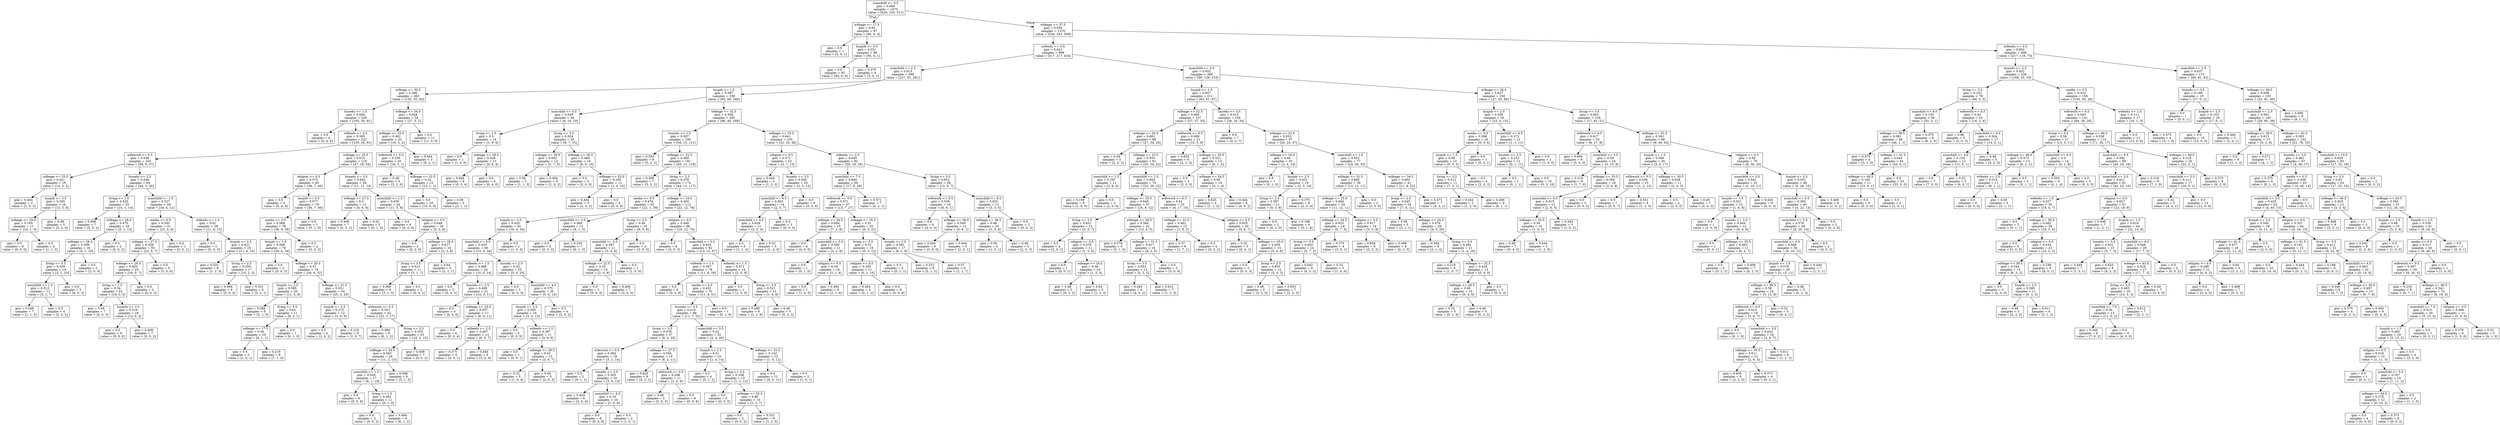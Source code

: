 digraph Tree {
node [shape=box] ;
0 [label="numchild <= 0.5\ngini = 0.646\nsamples = 1473\nvalue = [629, 333, 511]"] ;
1 [label="wifeage <= 17.5\ngini = 0.04\nsamples = 97\nvalue = [95, 0, 2]"] ;
0 -> 1 [labeldistance=2.5, labelangle=45, headlabel="True"] ;
2 [label="gini = 0.0\nsamples = 1\nvalue = [0, 0, 1]"] ;
1 -> 2 ;
3 [label="husjob <= 3.5\ngini = 0.021\nsamples = 96\nvalue = [95, 0, 1]"] ;
1 -> 3 ;
4 [label="gini = 0.0\nsamples = 92\nvalue = [92, 0, 0]"] ;
3 -> 4 ;
5 [label="gini = 0.375\nsamples = 4\nvalue = [3, 0, 1]"] ;
3 -> 5 ;
6 [label="wifeage <= 37.5\ngini = 0.654\nsamples = 1376\nvalue = [534, 333, 509]"] ;
0 -> 6 [labeldistance=2.5, labelangle=-45, headlabel="False"] ;
7 [label="wifeedu <= 3.5\ngini = 0.641\nsamples = 968\nvalue = [317, 217, 434]"] ;
6 -> 7 ;
8 [label="numchild <= 2.5\ngini = 0.613\nsamples = 599\nvalue = [227, 91, 281]"] ;
7 -> 8 ;
9 [label="wifeage <= 30.5\ngini = 0.596\nsamples = 260\nvalue = [132, 35, 93]"] ;
8 -> 9 ;
10 [label="husedu <= 1.5\ngini = 0.604\nsamples = 226\nvalue = [105, 30, 91]"] ;
9 -> 10 ;
11 [label="gini = 0.0\nsamples = 4\nvalue = [0, 4, 0]"] ;
10 -> 11 ;
12 [label="wifeedu <= 2.5\ngini = 0.595\nsamples = 222\nvalue = [105, 26, 91]"] ;
10 -> 12 ;
13 [label="wifework <= 0.5\ngini = 0.548\nsamples = 103\nvalue = [58, 8, 37]"] ;
12 -> 13 ;
14 [label="wifeage <= 23.5\ngini = 0.421\nsamples = 19\nvalue = [14, 3, 2]"] ;
13 -> 14 ;
15 [label="gini = 0.444\nsamples = 3\nvalue = [1, 0, 2]"] ;
14 -> 15 ;
16 [label="husjob <= 3.5\ngini = 0.305\nsamples = 16\nvalue = [13, 3, 0]"] ;
14 -> 16 ;
17 [label="wifeage <= 29.0\ngini = 0.165\nsamples = 11\nvalue = [10, 1, 0]"] ;
16 -> 17 ;
18 [label="gini = 0.0\nsamples = 9\nvalue = [9, 0, 0]"] ;
17 -> 18 ;
19 [label="gini = 0.5\nsamples = 2\nvalue = [1, 1, 0]"] ;
17 -> 19 ;
20 [label="gini = 0.48\nsamples = 5\nvalue = [3, 2, 0]"] ;
16 -> 20 ;
21 [label="husedu <= 2.5\ngini = 0.548\nsamples = 84\nvalue = [44, 5, 35]"] ;
13 -> 21 ;
22 [label="living <= 1.5\ngini = 0.525\nsamples = 25\nvalue = [10, 1, 14]"] ;
21 -> 22 ;
23 [label="gini = 0.408\nsamples = 7\nvalue = [5, 0, 2]"] ;
22 -> 23 ;
24 [label="wifeage <= 28.5\ngini = 0.475\nsamples = 18\nvalue = [5, 1, 12]"] ;
22 -> 24 ;
25 [label="wifeage <= 26.5\ngini = 0.508\nsamples = 16\nvalue = [5, 1, 10]"] ;
24 -> 25 ;
26 [label="living <= 3.5\ngini = 0.439\nsamples = 14\nvalue = [3, 1, 10]"] ;
25 -> 26 ;
27 [label="numchild <= 1.5\ngini = 0.512\nsamples = 11\nvalue = [3, 1, 7]"] ;
26 -> 27 ;
28 [label="gini = 0.449\nsamples = 7\nvalue = [1, 1, 5]"] ;
27 -> 28 ;
29 [label="gini = 0.5\nsamples = 4\nvalue = [2, 0, 2]"] ;
27 -> 29 ;
30 [label="gini = 0.0\nsamples = 3\nvalue = [0, 0, 3]"] ;
26 -> 30 ;
31 [label="gini = 0.0\nsamples = 2\nvalue = [2, 0, 0]"] ;
25 -> 31 ;
32 [label="gini = 0.0\nsamples = 2\nvalue = [0, 0, 2]"] ;
24 -> 32 ;
33 [label="numchild <= 1.5\ngini = 0.537\nsamples = 59\nvalue = [34, 4, 21]"] ;
21 -> 33 ;
34 [label="media <= 0.5\ngini = 0.383\nsamples = 31\nvalue = [23, 0, 8]"] ;
33 -> 34 ;
35 [label="wifeage <= 27.5\ngini = 0.358\nsamples = 30\nvalue = [23, 0, 7]"] ;
34 -> 35 ;
36 [label="wifeage <= 26.5\ngini = 0.403\nsamples = 25\nvalue = [18, 0, 7]"] ;
35 -> 36 ;
37 [label="living <= 1.5\ngini = 0.34\nsamples = 23\nvalue = [18, 0, 5]"] ;
36 -> 37 ;
38 [label="gini = 0.49\nsamples = 7\nvalue = [4, 0, 3]"] ;
37 -> 38 ;
39 [label="husedu <= 3.5\ngini = 0.219\nsamples = 16\nvalue = [14, 0, 2]"] ;
37 -> 39 ;
40 [label="gini = 0.0\nsamples = 9\nvalue = [9, 0, 0]"] ;
39 -> 40 ;
41 [label="gini = 0.408\nsamples = 7\nvalue = [5, 0, 2]"] ;
39 -> 41 ;
42 [label="gini = 0.0\nsamples = 2\nvalue = [0, 0, 2]"] ;
36 -> 42 ;
43 [label="gini = 0.0\nsamples = 5\nvalue = [5, 0, 0]"] ;
35 -> 43 ;
44 [label="gini = 0.0\nsamples = 1\nvalue = [0, 0, 1]"] ;
34 -> 44 ;
45 [label="wifeedu <= 1.5\ngini = 0.61\nsamples = 28\nvalue = [11, 4, 13]"] ;
33 -> 45 ;
46 [label="gini = 0.0\nsamples = 3\nvalue = [0, 0, 3]"] ;
45 -> 46 ;
47 [label="husjob <= 2.5\ngini = 0.621\nsamples = 25\nvalue = [11, 4, 10]"] ;
45 -> 47 ;
48 [label="gini = 0.531\nsamples = 8\nvalue = [1, 2, 5]"] ;
47 -> 48 ;
49 [label="living <= 2.5\ngini = 0.554\nsamples = 17\nvalue = [10, 2, 5]"] ;
47 -> 49 ;
50 [label="gini = 0.494\nsamples = 9\nvalue = [5, 0, 4]"] ;
49 -> 50 ;
51 [label="gini = 0.531\nsamples = 8\nvalue = [5, 2, 1]"] ;
49 -> 51 ;
52 [label="wifeage <= 25.5\ngini = 0.615\nsamples = 119\nvalue = [47, 18, 54]"] ;
12 -> 52 ;
53 [label="religion <= 0.5\ngini = 0.573\nsamples = 83\nvalue = [36, 7, 40]"] ;
52 -> 53 ;
54 [label="gini = 0.0\nsamples = 4\nvalue = [0, 0, 4]"] ;
53 -> 54 ;
55 [label="husjob <= 3.5\ngini = 0.577\nsamples = 79\nvalue = [36, 7, 36]"] ;
53 -> 55 ;
56 [label="media <= 0.5\ngini = 0.568\nsamples = 78\nvalue = [36, 6, 36]"] ;
55 -> 56 ;
57 [label="husjob <= 1.5\ngini = 0.569\nsamples = 76\nvalue = [36, 6, 34]"] ;
56 -> 57 ;
58 [label="gini = 0.0\nsamples = 2\nvalue = [0, 0, 2]"] ;
57 -> 58 ;
59 [label="wifeage <= 20.5\ngini = 0.57\nsamples = 74\nvalue = [36, 6, 32]"] ;
57 -> 59 ;
60 [label="husjob <= 2.5\ngini = 0.585\nsamples = 20\nvalue = [11, 3, 6]"] ;
59 -> 60 ;
61 [label="gini = 0.568\nsamples = 9\nvalue = [3, 1, 5]"] ;
60 -> 61 ;
62 [label="living <= 3.5\ngini = 0.43\nsamples = 11\nvalue = [8, 2, 1]"] ;
60 -> 62 ;
63 [label="wifeage <= 17.5\ngini = 0.34\nsamples = 10\nvalue = [8, 1, 1]"] ;
62 -> 63 ;
64 [label="gini = 0.5\nsamples = 2\nvalue = [1, 0, 1]"] ;
63 -> 64 ;
65 [label="gini = 0.219\nsamples = 8\nvalue = [7, 1, 0]"] ;
63 -> 65 ;
66 [label="gini = 0.0\nsamples = 1\nvalue = [0, 1, 0]"] ;
62 -> 66 ;
67 [label="wifeage <= 21.5\ngini = 0.551\nsamples = 54\nvalue = [25, 3, 26]"] ;
59 -> 67 ;
68 [label="husjob <= 2.5\ngini = 0.375\nsamples = 12\nvalue = [3, 0, 9]"] ;
67 -> 68 ;
69 [label="gini = 0.5\nsamples = 4\nvalue = [2, 0, 2]"] ;
68 -> 69 ;
70 [label="gini = 0.219\nsamples = 8\nvalue = [1, 0, 7]"] ;
68 -> 70 ;
71 [label="wifework <= 0.5\ngini = 0.557\nsamples = 42\nvalue = [22, 3, 17]"] ;
67 -> 71 ;
72 [label="gini = 0.494\nsamples = 9\nvalue = [6, 1, 2]"] ;
71 -> 72 ;
73 [label="living <= 3.5\ngini = 0.555\nsamples = 33\nvalue = [16, 2, 15]"] ;
71 -> 73 ;
74 [label="wifeage <= 24.5\ngini = 0.565\nsamples = 26\nvalue = [11, 2, 13]"] ;
73 -> 74 ;
75 [label="numchild <= 1.5\ngini = 0.526\nsamples = 17\nvalue = [6, 1, 10]"] ;
74 -> 75 ;
76 [label="gini = 0.0\nsamples = 6\nvalue = [0, 0, 6]"] ;
75 -> 76 ;
77 [label="living <= 1.5\ngini = 0.562\nsamples = 11\nvalue = [6, 1, 4]"] ;
75 -> 77 ;
78 [label="gini = 0.0\nsamples = 2\nvalue = [0, 0, 2]"] ;
77 -> 78 ;
79 [label="gini = 0.494\nsamples = 9\nvalue = [6, 1, 2]"] ;
77 -> 79 ;
80 [label="gini = 0.568\nsamples = 9\nvalue = [5, 1, 3]"] ;
74 -> 80 ;
81 [label="gini = 0.408\nsamples = 7\nvalue = [5, 0, 2]"] ;
73 -> 81 ;
82 [label="gini = 0.0\nsamples = 2\nvalue = [0, 0, 2]"] ;
56 -> 82 ;
83 [label="gini = 0.0\nsamples = 1\nvalue = [0, 1, 0]"] ;
55 -> 83 ;
84 [label="husedu <= 3.5\ngini = 0.662\nsamples = 36\nvalue = [11, 11, 14]"] ;
52 -> 84 ;
85 [label="wifeage <= 27.5\ngini = 0.5\nsamples = 12\nvalue = [0, 6, 6]"] ;
84 -> 85 ;
86 [label="gini = 0.408\nsamples = 7\nvalue = [0, 5, 2]"] ;
85 -> 86 ;
87 [label="gini = 0.32\nsamples = 5\nvalue = [0, 1, 4]"] ;
85 -> 87 ;
88 [label="numchild <= 1.5\ngini = 0.635\nsamples = 24\nvalue = [11, 5, 8]"] ;
84 -> 88 ;
89 [label="gini = 0.0\nsamples = 6\nvalue = [6, 0, 0]"] ;
88 -> 89 ;
90 [label="religion <= 0.5\ngini = 0.648\nsamples = 18\nvalue = [5, 5, 8]"] ;
88 -> 90 ;
91 [label="gini = 0.0\nsamples = 2\nvalue = [0, 2, 0]"] ;
90 -> 91 ;
92 [label="wifeage <= 28.5\ngini = 0.617\nsamples = 16\nvalue = [5, 3, 8]"] ;
90 -> 92 ;
93 [label="living <= 3.5\ngini = 0.512\nsamples = 11\nvalue = [3, 1, 7]"] ;
92 -> 93 ;
94 [label="gini = 0.568\nsamples = 9\nvalue = [3, 1, 5]"] ;
93 -> 94 ;
95 [label="gini = 0.0\nsamples = 2\nvalue = [0, 0, 2]"] ;
93 -> 95 ;
96 [label="gini = 0.64\nsamples = 5\nvalue = [2, 2, 1]"] ;
92 -> 96 ;
97 [label="wifeage <= 34.5\ngini = 0.344\nsamples = 34\nvalue = [27, 5, 2]"] ;
9 -> 97 ;
98 [label="wifeage <= 33.5\ngini = 0.461\nsamples = 23\nvalue = [16, 5, 2]"] ;
97 -> 98 ;
99 [label="wifework <= 0.5\ngini = 0.335\nsamples = 20\nvalue = [16, 3, 1]"] ;
98 -> 99 ;
100 [label="gini = 0.48\nsamples = 5\nvalue = [3, 2, 0]"] ;
99 -> 100 ;
101 [label="wifeage <= 32.5\ngini = 0.24\nsamples = 15\nvalue = [13, 1, 1]"] ;
99 -> 101 ;
102 [label="gini = 0.0\nsamples = 10\nvalue = [10, 0, 0]"] ;
101 -> 102 ;
103 [label="gini = 0.56\nsamples = 5\nvalue = [3, 1, 1]"] ;
101 -> 103 ;
104 [label="gini = 0.444\nsamples = 3\nvalue = [0, 2, 1]"] ;
98 -> 104 ;
105 [label="gini = 0.0\nsamples = 11\nvalue = [11, 0, 0]"] ;
97 -> 105 ;
106 [label="husjob <= 1.5\ngini = 0.587\nsamples = 339\nvalue = [95, 56, 188]"] ;
8 -> 106 ;
107 [label="numchild <= 3.5\ngini = 0.639\nsamples = 44\nvalue = [9, 16, 19]"] ;
106 -> 107 ;
108 [label="living <= 1.5\ngini = 0.5\nsamples = 14\nvalue = [1, 9, 4]"] ;
107 -> 108 ;
109 [label="gini = 0.0\nsamples = 1\nvalue = [1, 0, 0]"] ;
108 -> 109 ;
110 [label="wifeage <= 28.5\ngini = 0.426\nsamples = 13\nvalue = [0, 9, 4]"] ;
108 -> 110 ;
111 [label="gini = 0.494\nsamples = 9\nvalue = [0, 5, 4]"] ;
110 -> 111 ;
112 [label="gini = 0.0\nsamples = 4\nvalue = [0, 4, 0]"] ;
110 -> 112 ;
113 [label="living <= 3.5\ngini = 0.624\nsamples = 30\nvalue = [8, 7, 15]"] ;
107 -> 113 ;
114 [label="wifeage <= 30.0\ngini = 0.602\nsamples = 14\nvalue = [2, 7, 5]"] ;
113 -> 114 ;
115 [label="gini = 0.56\nsamples = 5\nvalue = [1, 1, 3]"] ;
114 -> 115 ;
116 [label="gini = 0.494\nsamples = 9\nvalue = [1, 6, 2]"] ;
114 -> 116 ;
117 [label="wifeage <= 30.5\ngini = 0.469\nsamples = 16\nvalue = [6, 0, 10]"] ;
113 -> 117 ;
118 [label="gini = 0.0\nsamples = 5\nvalue = [5, 0, 0]"] ;
117 -> 118 ;
119 [label="wifeage <= 33.0\ngini = 0.165\nsamples = 11\nvalue = [1, 0, 10]"] ;
117 -> 119 ;
120 [label="gini = 0.444\nsamples = 3\nvalue = [1, 0, 2]"] ;
119 -> 120 ;
121 [label="gini = 0.0\nsamples = 8\nvalue = [0, 0, 8]"] ;
119 -> 121 ;
122 [label="wifeage <= 32.5\ngini = 0.568\nsamples = 295\nvalue = [86, 40, 169]"] ;
106 -> 122 ;
123 [label="husedu <= 1.5\ngini = 0.507\nsamples = 190\nvalue = [54, 15, 121]"] ;
122 -> 123 ;
124 [label="gini = 0.593\nsamples = 9\nvalue = [5, 2, 2]"] ;
123 -> 124 ;
125 [label="wifeage <= 21.5\ngini = 0.489\nsamples = 181\nvalue = [49, 13, 119]"] ;
123 -> 125 ;
126 [label="gini = 0.408\nsamples = 7\nvalue = [5, 0, 2]"] ;
125 -> 126 ;
127 [label="living <= 2.5\ngini = 0.478\nsamples = 174\nvalue = [44, 13, 117]"] ;
125 -> 127 ;
128 [label="media <= 0.5\ngini = 0.478\nsamples = 62\nvalue = [22, 1, 39]"] ;
127 -> 128 ;
129 [label="husjob <= 3.5\ngini = 0.435\nsamples = 50\nvalue = [16, 0, 34]"] ;
128 -> 129 ;
130 [label="numchild <= 3.5\ngini = 0.425\nsamples = 49\nvalue = [15, 0, 34]"] ;
129 -> 130 ;
131 [label="wifeedu <= 1.5\ngini = 0.486\nsamples = 24\nvalue = [10, 0, 14]"] ;
130 -> 131 ;
132 [label="gini = 0.0\nsamples = 3\nvalue = [0, 0, 3]"] ;
131 -> 132 ;
133 [label="husedu <= 2.5\ngini = 0.499\nsamples = 21\nvalue = [10, 0, 11]"] ;
131 -> 133 ;
134 [label="gini = 0.0\nsamples = 4\nvalue = [4, 0, 0]"] ;
133 -> 134 ;
135 [label="wifeage <= 25.5\ngini = 0.457\nsamples = 17\nvalue = [6, 0, 11]"] ;
133 -> 135 ;
136 [label="gini = 0.0\nsamples = 4\nvalue = [0, 0, 4]"] ;
135 -> 136 ;
137 [label="wifeedu <= 2.5\ngini = 0.497\nsamples = 13\nvalue = [6, 0, 7]"] ;
135 -> 137 ;
138 [label="gini = 0.375\nsamples = 4\nvalue = [3, 0, 1]"] ;
137 -> 138 ;
139 [label="gini = 0.444\nsamples = 9\nvalue = [3, 0, 6]"] ;
137 -> 139 ;
140 [label="husedu <= 2.5\ngini = 0.32\nsamples = 25\nvalue = [5, 0, 20]"] ;
130 -> 140 ;
141 [label="gini = 0.0\nsamples = 5\nvalue = [0, 0, 5]"] ;
140 -> 141 ;
142 [label="numchild <= 4.5\ngini = 0.375\nsamples = 20\nvalue = [5, 0, 15]"] ;
140 -> 142 ;
143 [label="husjob <= 2.5\ngini = 0.305\nsamples = 16\nvalue = [3, 0, 13]"] ;
142 -> 143 ;
144 [label="gini = 0.0\nsamples = 5\nvalue = [0, 0, 5]"] ;
143 -> 144 ;
145 [label="wifeedu <= 1.5\ngini = 0.397\nsamples = 11\nvalue = [3, 0, 8]"] ;
143 -> 145 ;
146 [label="gini = 0.0\nsamples = 1\nvalue = [0, 0, 1]"] ;
145 -> 146 ;
147 [label="wifeage <= 29.5\ngini = 0.42\nsamples = 10\nvalue = [3, 0, 7]"] ;
145 -> 147 ;
148 [label="gini = 0.32\nsamples = 5\nvalue = [1, 0, 4]"] ;
147 -> 148 ;
149 [label="gini = 0.48\nsamples = 5\nvalue = [2, 0, 3]"] ;
147 -> 149 ;
150 [label="gini = 0.5\nsamples = 4\nvalue = [2, 0, 2]"] ;
142 -> 150 ;
151 [label="gini = 0.0\nsamples = 1\nvalue = [1, 0, 0]"] ;
129 -> 151 ;
152 [label="numchild <= 3.5\ngini = 0.569\nsamples = 12\nvalue = [6, 1, 5]"] ;
128 -> 152 ;
153 [label="gini = 0.0\nsamples = 5\nvalue = [0, 0, 5]"] ;
152 -> 153 ;
154 [label="gini = 0.245\nsamples = 7\nvalue = [6, 1, 0]"] ;
152 -> 154 ;
155 [label="wifeage <= 24.5\ngini = 0.465\nsamples = 112\nvalue = [22, 12, 78]"] ;
127 -> 155 ;
156 [label="living <= 3.5\ngini = 0.49\nsamples = 14\nvalue = [6, 0, 8]"] ;
155 -> 156 ;
157 [label="numchild <= 5.5\ngini = 0.397\nsamples = 11\nvalue = [3, 0, 8]"] ;
156 -> 157 ;
158 [label="wifeage <= 22.5\ngini = 0.32\nsamples = 10\nvalue = [2, 0, 8]"] ;
157 -> 158 ;
159 [label="gini = 0.0\nsamples = 3\nvalue = [0, 0, 3]"] ;
158 -> 159 ;
160 [label="gini = 0.408\nsamples = 7\nvalue = [2, 0, 5]"] ;
158 -> 160 ;
161 [label="gini = 0.0\nsamples = 1\nvalue = [1, 0, 0]"] ;
157 -> 161 ;
162 [label="gini = 0.0\nsamples = 3\nvalue = [3, 0, 0]"] ;
156 -> 162 ;
163 [label="religion <= 0.5\ngini = 0.448\nsamples = 98\nvalue = [16, 12, 70]"] ;
155 -> 163 ;
164 [label="gini = 0.5\nsamples = 6\nvalue = [3, 0, 3]"] ;
163 -> 164 ;
165 [label="numchild <= 5.5\ngini = 0.433\nsamples = 92\nvalue = [13, 12, 67]"] ;
163 -> 165 ;
166 [label="wifeedu <= 1.5\ngini = 0.397\nsamples = 78\nvalue = [11, 8, 59]"] ;
165 -> 166 ;
167 [label="gini = 0.0\nsamples = 8\nvalue = [0, 0, 8]"] ;
166 -> 167 ;
168 [label="media <= 0.5\ngini = 0.431\nsamples = 70\nvalue = [11, 8, 51]"] ;
166 -> 168 ;
169 [label="husedu <= 3.5\ngini = 0.418\nsamples = 69\nvalue = [11, 7, 51]"] ;
168 -> 169 ;
170 [label="living <= 3.5\ngini = 0.478\nsamples = 37\nvalue = [9, 3, 25]"] ;
169 -> 170 ;
171 [label="wifework <= 0.5\ngini = 0.364\nsamples = 18\nvalue = [3, 1, 14]"] ;
170 -> 171 ;
172 [label="gini = 0.5\nsamples = 2\nvalue = [0, 1, 1]"] ;
171 -> 172 ;
173 [label="husedu <= 2.5\ngini = 0.305\nsamples = 16\nvalue = [3, 0, 13]"] ;
171 -> 173 ;
174 [label="gini = 0.444\nsamples = 6\nvalue = [2, 0, 4]"] ;
173 -> 174 ;
175 [label="numchild <= 4.5\ngini = 0.18\nsamples = 10\nvalue = [1, 0, 9]"] ;
173 -> 175 ;
176 [label="gini = 0.0\nsamples = 8\nvalue = [0, 0, 8]"] ;
175 -> 176 ;
177 [label="gini = 0.5\nsamples = 2\nvalue = [1, 0, 1]"] ;
175 -> 177 ;
178 [label="wifeage <= 27.5\ngini = 0.554\nsamples = 19\nvalue = [6, 2, 11]"] ;
170 -> 178 ;
179 [label="gini = 0.625\nsamples = 8\nvalue = [4, 2, 2]"] ;
178 -> 179 ;
180 [label="wifework <= 0.5\ngini = 0.298\nsamples = 11\nvalue = [2, 0, 9]"] ;
178 -> 180 ;
181 [label="gini = 0.48\nsamples = 5\nvalue = [2, 0, 3]"] ;
180 -> 181 ;
182 [label="gini = 0.0\nsamples = 6\nvalue = [0, 0, 6]"] ;
180 -> 182 ;
183 [label="numchild <= 3.5\ngini = 0.32\nsamples = 32\nvalue = [2, 4, 26]"] ;
169 -> 183 ;
184 [label="husjob <= 2.5\ngini = 0.41\nsamples = 19\nvalue = [1, 4, 14]"] ;
183 -> 184 ;
185 [label="gini = 0.5\nsamples = 4\nvalue = [0, 2, 2]"] ;
184 -> 185 ;
186 [label="living <= 3.5\ngini = 0.338\nsamples = 15\nvalue = [1, 2, 12]"] ;
184 -> 186 ;
187 [label="gini = 0.0\nsamples = 5\nvalue = [0, 0, 5]"] ;
186 -> 187 ;
188 [label="wifeage <= 25.5\ngini = 0.46\nsamples = 10\nvalue = [1, 2, 7]"] ;
186 -> 188 ;
189 [label="gini = 0.0\nsamples = 2\nvalue = [0, 0, 2]"] ;
188 -> 189 ;
190 [label="gini = 0.531\nsamples = 8\nvalue = [1, 2, 5]"] ;
188 -> 190 ;
191 [label="wifeage <= 31.5\ngini = 0.142\nsamples = 13\nvalue = [1, 0, 12]"] ;
183 -> 191 ;
192 [label="gini = 0.0\nsamples = 11\nvalue = [0, 0, 11]"] ;
191 -> 192 ;
193 [label="gini = 0.5\nsamples = 2\nvalue = [1, 0, 1]"] ;
191 -> 193 ;
194 [label="gini = 0.0\nsamples = 1\nvalue = [0, 1, 0]"] ;
168 -> 194 ;
195 [label="wifeedu <= 1.5\ngini = 0.571\nsamples = 14\nvalue = [2, 4, 8]"] ;
165 -> 195 ;
196 [label="gini = 0.0\nsamples = 1\nvalue = [1, 0, 0]"] ;
195 -> 196 ;
197 [label="living <= 3.5\ngini = 0.521\nsamples = 13\nvalue = [1, 4, 8]"] ;
195 -> 197 ;
198 [label="gini = 0.406\nsamples = 8\nvalue = [1, 1, 6]"] ;
197 -> 198 ;
199 [label="gini = 0.48\nsamples = 5\nvalue = [0, 3, 2]"] ;
197 -> 199 ;
200 [label="wifeage <= 33.5\ngini = 0.641\nsamples = 105\nvalue = [32, 25, 48]"] ;
122 -> 200 ;
201 [label="religion <= 0.5\ngini = 0.571\nsamples = 23\nvalue = [3, 7, 13]"] ;
200 -> 201 ;
202 [label="gini = 0.444\nsamples = 3\nvalue = [1, 2, 0]"] ;
201 -> 202 ;
203 [label="husedu <= 3.5\ngini = 0.505\nsamples = 20\nvalue = [2, 5, 13]"] ;
201 -> 203 ;
204 [label="numchild <= 6.5\ngini = 0.602\nsamples = 14\nvalue = [2, 5, 7]"] ;
203 -> 204 ;
205 [label="numchild <= 4.5\ngini = 0.628\nsamples = 11\nvalue = [2, 5, 4]"] ;
204 -> 205 ;
206 [label="gini = 0.5\nsamples = 6\nvalue = [1, 1, 4]"] ;
205 -> 206 ;
207 [label="gini = 0.32\nsamples = 5\nvalue = [1, 4, 0]"] ;
205 -> 207 ;
208 [label="gini = 0.0\nsamples = 3\nvalue = [0, 0, 3]"] ;
204 -> 208 ;
209 [label="gini = 0.0\nsamples = 6\nvalue = [0, 0, 6]"] ;
203 -> 209 ;
210 [label="wifeedu <= 2.5\ngini = 0.645\nsamples = 82\nvalue = [29, 18, 35]"] ;
200 -> 210 ;
211 [label="numchild <= 7.5\ngini = 0.604\nsamples = 54\nvalue = [17, 9, 28]"] ;
210 -> 211 ;
212 [label="wifework <= 0.5\ngini = 0.571\nsamples = 47\nvalue = [13, 7, 27]"] ;
211 -> 212 ;
213 [label="wifeage <= 34.5\ngini = 0.604\nsamples = 15\nvalue = [7, 2, 6]"] ;
212 -> 213 ;
214 [label="gini = 0.0\nsamples = 4\nvalue = [4, 0, 0]"] ;
213 -> 214 ;
215 [label="numchild <= 3.5\ngini = 0.595\nsamples = 11\nvalue = [3, 2, 6]"] ;
213 -> 215 ;
216 [label="gini = 0.0\nsamples = 1\nvalue = [0, 1, 0]"] ;
215 -> 216 ;
217 [label="religion <= 0.5\ngini = 0.54\nsamples = 10\nvalue = [3, 1, 6]"] ;
215 -> 217 ;
218 [label="gini = 0.0\nsamples = 1\nvalue = [1, 0, 0]"] ;
217 -> 218 ;
219 [label="gini = 0.494\nsamples = 9\nvalue = [2, 1, 6]"] ;
217 -> 219 ;
220 [label="wifeage <= 35.5\ngini = 0.51\nsamples = 32\nvalue = [6, 5, 21]"] ;
212 -> 220 ;
221 [label="living <= 3.5\ngini = 0.32\nsamples = 15\nvalue = [0, 3, 12]"] ;
220 -> 221 ;
222 [label="religion <= 0.5\ngini = 0.165\nsamples = 11\nvalue = [0, 1, 10]"] ;
221 -> 222 ;
223 [label="gini = 0.444\nsamples = 3\nvalue = [0, 1, 2]"] ;
222 -> 223 ;
224 [label="gini = 0.0\nsamples = 8\nvalue = [0, 0, 8]"] ;
222 -> 224 ;
225 [label="gini = 0.5\nsamples = 4\nvalue = [0, 2, 2]"] ;
221 -> 225 ;
226 [label="husjob <= 2.5\ngini = 0.581\nsamples = 17\nvalue = [6, 2, 9]"] ;
220 -> 226 ;
227 [label="gini = 0.531\nsamples = 8\nvalue = [5, 1, 2]"] ;
226 -> 227 ;
228 [label="gini = 0.37\nsamples = 9\nvalue = [1, 1, 7]"] ;
226 -> 228 ;
229 [label="gini = 0.571\nsamples = 7\nvalue = [4, 2, 1]"] ;
211 -> 229 ;
230 [label="living <= 3.5\ngini = 0.651\nsamples = 28\nvalue = [12, 9, 7]"] ;
210 -> 230 ;
231 [label="wifework <= 0.5\ngini = 0.539\nsamples = 16\nvalue = [9, 6, 1]"] ;
230 -> 231 ;
232 [label="gini = 0.0\nsamples = 4\nvalue = [4, 0, 0]"] ;
231 -> 232 ;
233 [label="wifeage <= 36.5\ngini = 0.569\nsamples = 12\nvalue = [5, 6, 1]"] ;
231 -> 233 ;
234 [label="gini = 0.444\nsamples = 9\nvalue = [3, 6, 0]"] ;
233 -> 234 ;
235 [label="gini = 0.444\nsamples = 3\nvalue = [2, 0, 1]"] ;
233 -> 235 ;
236 [label="numchild <= 8.0\ngini = 0.625\nsamples = 12\nvalue = [3, 3, 6]"] ;
230 -> 236 ;
237 [label="wifeage <= 36.5\ngini = 0.66\nsamples = 10\nvalue = [3, 3, 4]"] ;
236 -> 237 ;
238 [label="gini = 0.56\nsamples = 5\nvalue = [1, 3, 1]"] ;
237 -> 238 ;
239 [label="gini = 0.48\nsamples = 5\nvalue = [2, 0, 3]"] ;
237 -> 239 ;
240 [label="gini = 0.0\nsamples = 2\nvalue = [0, 0, 2]"] ;
236 -> 240 ;
241 [label="numchild <= 2.5\ngini = 0.652\nsamples = 369\nvalue = [90, 126, 153]"] ;
7 -> 241 ;
242 [label="husjob <= 1.5\ngini = 0.657\nsamples = 211\nvalue = [63, 61, 87]"] ;
241 -> 242 ;
243 [label="wifeage <= 32.5\ngini = 0.666\nsamples = 107\nvalue = [37, 37, 33]"] ;
242 -> 243 ;
244 [label="wifeage <= 20.5\ngini = 0.661\nsamples = 86\nvalue = [27, 34, 25]"] ;
243 -> 244 ;
245 [label="gini = 0.48\nsamples = 5\nvalue = [2, 0, 3]"] ;
244 -> 245 ;
246 [label="wifeage <= 23.5\ngini = 0.655\nsamples = 81\nvalue = [25, 34, 22]"] ;
244 -> 246 ;
247 [label="numchild <= 1.5\ngini = 0.397\nsamples = 11\nvalue = [3, 8, 0]"] ;
246 -> 247 ;
248 [label="gini = 0.198\nsamples = 9\nvalue = [1, 8, 0]"] ;
247 -> 248 ;
249 [label="gini = 0.0\nsamples = 2\nvalue = [2, 0, 0]"] ;
247 -> 249 ;
250 [label="numchild <= 1.5\ngini = 0.664\nsamples = 70\nvalue = [22, 26, 22]"] ;
246 -> 250 ;
251 [label="wifeage <= 25.5\ngini = 0.649\nsamples = 37\nvalue = [16, 9, 12]"] ;
250 -> 251 ;
252 [label="living <= 3.5\ngini = 0.631\nsamples = 15\nvalue = [3, 5, 7]"] ;
251 -> 252 ;
253 [label="gini = 0.5\nsamples = 4\nvalue = [2, 0, 2]"] ;
252 -> 253 ;
254 [label="religion <= 0.5\ngini = 0.579\nsamples = 11\nvalue = [1, 5, 5]"] ;
252 -> 254 ;
255 [label="gini = 0.0\nsamples = 1\nvalue = [0, 0, 1]"] ;
254 -> 255 ;
256 [label="wifeage <= 24.5\ngini = 0.58\nsamples = 10\nvalue = [1, 5, 4]"] ;
254 -> 256 ;
257 [label="gini = 0.48\nsamples = 5\nvalue = [0, 3, 2]"] ;
256 -> 257 ;
258 [label="gini = 0.64\nsamples = 5\nvalue = [1, 2, 2]"] ;
256 -> 258 ;
259 [label="wifeage <= 26.5\ngini = 0.566\nsamples = 22\nvalue = [13, 4, 5]"] ;
251 -> 259 ;
260 [label="gini = 0.278\nsamples = 6\nvalue = [5, 1, 0]"] ;
259 -> 260 ;
261 [label="wifeage <= 31.5\ngini = 0.617\nsamples = 16\nvalue = [8, 3, 5]"] ;
259 -> 261 ;
262 [label="living <= 3.5\ngini = 0.651\nsamples = 13\nvalue = [5, 3, 5]"] ;
261 -> 262 ;
263 [label="gini = 0.444\nsamples = 6\nvalue = [4, 0, 2]"] ;
262 -> 263 ;
264 [label="gini = 0.612\nsamples = 7\nvalue = [1, 3, 3]"] ;
262 -> 264 ;
265 [label="gini = 0.0\nsamples = 3\nvalue = [3, 0, 0]"] ;
261 -> 265 ;
266 [label="wifework <= 0.5\ngini = 0.61\nsamples = 33\nvalue = [6, 17, 10]"] ;
250 -> 266 ;
267 [label="wifeage <= 31.0\ngini = 0.462\nsamples = 13\nvalue = [1, 9, 3]"] ;
266 -> 267 ;
268 [label="gini = 0.37\nsamples = 9\nvalue = [1, 7, 1]"] ;
267 -> 268 ;
269 [label="gini = 0.5\nsamples = 4\nvalue = [0, 2, 2]"] ;
267 -> 269 ;
270 [label="religion <= 0.5\ngini = 0.655\nsamples = 20\nvalue = [5, 8, 7]"] ;
266 -> 270 ;
271 [label="gini = 0.32\nsamples = 5\nvalue = [0, 4, 1]"] ;
270 -> 271 ;
272 [label="wifeage <= 25.5\ngini = 0.658\nsamples = 15\nvalue = [5, 4, 6]"] ;
270 -> 272 ;
273 [label="gini = 0.0\nsamples = 3\nvalue = [0, 0, 3]"] ;
272 -> 273 ;
274 [label="living <= 3.5\ngini = 0.653\nsamples = 12\nvalue = [5, 4, 3]"] ;
272 -> 274 ;
275 [label="gini = 0.48\nsamples = 5\nvalue = [3, 2, 0]"] ;
274 -> 275 ;
276 [label="gini = 0.653\nsamples = 7\nvalue = [2, 2, 3]"] ;
274 -> 276 ;
277 [label="wifework <= 0.5\ngini = 0.608\nsamples = 21\nvalue = [10, 3, 8]"] ;
243 -> 277 ;
278 [label="gini = 0.625\nsamples = 8\nvalue = [2, 2, 4]"] ;
277 -> 278 ;
279 [label="wifeage <= 33.5\ngini = 0.521\nsamples = 13\nvalue = [8, 1, 4]"] ;
277 -> 279 ;
280 [label="gini = 0.0\nsamples = 3\nvalue = [3, 0, 0]"] ;
279 -> 280 ;
281 [label="wifeage <= 34.5\ngini = 0.58\nsamples = 10\nvalue = [5, 1, 4]"] ;
279 -> 281 ;
282 [label="gini = 0.625\nsamples = 4\nvalue = [1, 1, 2]"] ;
281 -> 282 ;
283 [label="gini = 0.444\nsamples = 6\nvalue = [4, 0, 2]"] ;
281 -> 283 ;
284 [label="husedu <= 3.5\ngini = 0.615\nsamples = 104\nvalue = [26, 24, 54]"] ;
242 -> 284 ;
285 [label="gini = 0.0\nsamples = 7\nvalue = [0, 0, 7]"] ;
284 -> 285 ;
286 [label="wifeage <= 22.5\ngini = 0.632\nsamples = 97\nvalue = [26, 24, 47]"] ;
284 -> 286 ;
287 [label="wifeage <= 18.0\ngini = 0.46\nsamples = 20\nvalue = [2, 4, 14]"] ;
286 -> 287 ;
288 [label="gini = 0.0\nsamples = 1\nvalue = [0, 1, 0]"] ;
287 -> 288 ;
289 [label="husjob <= 2.5\ngini = 0.421\nsamples = 19\nvalue = [2, 3, 14]"] ;
287 -> 289 ;
290 [label="living <= 2.5\ngini = 0.397\nsamples = 11\nvalue = [0, 3, 8]"] ;
289 -> 290 ;
291 [label="gini = 0.0\nsamples = 2\nvalue = [0, 2, 0]"] ;
290 -> 291 ;
292 [label="gini = 0.198\nsamples = 9\nvalue = [0, 1, 8]"] ;
290 -> 292 ;
293 [label="gini = 0.375\nsamples = 8\nvalue = [2, 0, 6]"] ;
289 -> 293 ;
294 [label="numchild <= 1.5\ngini = 0.652\nsamples = 77\nvalue = [24, 20, 33]"] ;
286 -> 294 ;
295 [label="wifeage <= 31.5\ngini = 0.665\nsamples = 36\nvalue = [13, 12, 11]"] ;
294 -> 295 ;
296 [label="wifeage <= 25.5\ngini = 0.666\nsamples = 34\nvalue = [11, 12, 11]"] ;
295 -> 296 ;
297 [label="wifeage <= 24.5\ngini = 0.623\nsamples = 18\nvalue = [8, 7, 3]"] ;
296 -> 297 ;
298 [label="living <= 3.5\ngini = 0.602\nsamples = 14\nvalue = [5, 7, 2]"] ;
297 -> 298 ;
299 [label="gini = 0.642\nsamples = 9\nvalue = [4, 3, 2]"] ;
298 -> 299 ;
300 [label="gini = 0.32\nsamples = 5\nvalue = [1, 4, 0]"] ;
298 -> 300 ;
301 [label="gini = 0.375\nsamples = 4\nvalue = [3, 0, 1]"] ;
297 -> 301 ;
302 [label="religion <= 0.5\ngini = 0.617\nsamples = 16\nvalue = [3, 5, 8]"] ;
296 -> 302 ;
303 [label="gini = 0.656\nsamples = 8\nvalue = [3, 2, 3]"] ;
302 -> 303 ;
304 [label="gini = 0.469\nsamples = 8\nvalue = [0, 3, 5]"] ;
302 -> 304 ;
305 [label="gini = 0.0\nsamples = 2\nvalue = [2, 0, 0]"] ;
295 -> 305 ;
306 [label="wifeage <= 34.5\ngini = 0.602\nsamples = 41\nvalue = [11, 8, 22]"] ;
294 -> 306 ;
307 [label="living <= 2.5\ngini = 0.545\nsamples = 34\nvalue = [7, 6, 21]"] ;
306 -> 307 ;
308 [label="gini = 0.56\nsamples = 5\nvalue = [3, 1, 1]"] ;
307 -> 308 ;
309 [label="wifeage <= 24.5\ngini = 0.476\nsamples = 29\nvalue = [4, 5, 20]"] ;
307 -> 309 ;
310 [label="gini = 0.594\nsamples = 8\nvalue = [3, 1, 4]"] ;
309 -> 310 ;
311 [label="living <= 3.5\ngini = 0.381\nsamples = 21\nvalue = [1, 4, 16]"] ;
309 -> 311 ;
312 [label="gini = 0.219\nsamples = 8\nvalue = [1, 0, 7]"] ;
311 -> 312 ;
313 [label="wifeage <= 32.5\ngini = 0.426\nsamples = 13\nvalue = [0, 4, 9]"] ;
311 -> 313 ;
314 [label="wifeage <= 28.5\ngini = 0.48\nsamples = 10\nvalue = [0, 4, 6]"] ;
313 -> 314 ;
315 [label="gini = 0.32\nsamples = 5\nvalue = [0, 1, 4]"] ;
314 -> 315 ;
316 [label="gini = 0.48\nsamples = 5\nvalue = [0, 3, 2]"] ;
314 -> 316 ;
317 [label="gini = 0.0\nsamples = 3\nvalue = [0, 0, 3]"] ;
313 -> 317 ;
318 [label="gini = 0.571\nsamples = 7\nvalue = [4, 2, 1]"] ;
306 -> 318 ;
319 [label="wifeage <= 28.5\ngini = 0.627\nsamples = 158\nvalue = [27, 65, 66]"] ;
241 -> 319 ;
320 [label="husjob <= 2.5\ngini = 0.595\nsamples = 29\nvalue = [10, 4, 15]"] ;
319 -> 320 ;
321 [label="media <= 0.5\ngini = 0.586\nsamples = 16\nvalue = [9, 3, 4]"] ;
320 -> 321 ;
322 [label="husjob <= 1.5\ngini = 0.56\nsamples = 15\nvalue = [9, 3, 3]"] ;
321 -> 322 ;
323 [label="living <= 3.5\ngini = 0.512\nsamples = 11\nvalue = [7, 3, 1]"] ;
322 -> 323 ;
324 [label="gini = 0.444\nsamples = 3\nvalue = [1, 2, 0]"] ;
323 -> 324 ;
325 [label="gini = 0.406\nsamples = 8\nvalue = [6, 1, 1]"] ;
323 -> 325 ;
326 [label="gini = 0.5\nsamples = 4\nvalue = [2, 0, 2]"] ;
322 -> 326 ;
327 [label="gini = 0.0\nsamples = 1\nvalue = [0, 0, 1]"] ;
321 -> 327 ;
328 [label="numchild <= 4.5\ngini = 0.272\nsamples = 13\nvalue = [1, 1, 11]"] ;
320 -> 328 ;
329 [label="husedu <= 3.5\ngini = 0.153\nsamples = 12\nvalue = [0, 1, 11]"] ;
328 -> 329 ;
330 [label="gini = 0.5\nsamples = 2\nvalue = [0, 1, 1]"] ;
329 -> 330 ;
331 [label="gini = 0.0\nsamples = 10\nvalue = [0, 0, 10]"] ;
329 -> 331 ;
332 [label="gini = 0.0\nsamples = 1\nvalue = [1, 0, 0]"] ;
328 -> 332 ;
333 [label="living <= 3.5\ngini = 0.603\nsamples = 129\nvalue = [17, 61, 51]"] ;
319 -> 333 ;
334 [label="wifework <= 0.5\ngini = 0.617\nsamples = 33\nvalue = [8, 17, 8]"] ;
333 -> 334 ;
335 [label="gini = 0.494\nsamples = 9\nvalue = [5, 4, 0]"] ;
334 -> 335 ;
336 [label="numchild <= 3.5\ngini = 0.58\nsamples = 24\nvalue = [3, 13, 8]"] ;
334 -> 336 ;
337 [label="gini = 0.219\nsamples = 8\nvalue = [1, 7, 0]"] ;
336 -> 337 ;
338 [label="wifeage <= 35.5\ngini = 0.594\nsamples = 16\nvalue = [2, 6, 8]"] ;
336 -> 338 ;
339 [label="numchild <= 4.5\ngini = 0.615\nsamples = 13\nvalue = [2, 6, 5]"] ;
338 -> 339 ;
340 [label="wifeage <= 33.5\ngini = 0.54\nsamples = 10\nvalue = [1, 6, 3]"] ;
339 -> 340 ;
341 [label="gini = 0.49\nsamples = 7\nvalue = [0, 4, 3]"] ;
340 -> 341 ;
342 [label="gini = 0.444\nsamples = 3\nvalue = [1, 2, 0]"] ;
340 -> 342 ;
343 [label="gini = 0.444\nsamples = 3\nvalue = [1, 0, 2]"] ;
339 -> 343 ;
344 [label="gini = 0.0\nsamples = 3\nvalue = [0, 0, 3]"] ;
338 -> 344 ;
345 [label="wifeage <= 32.5\ngini = 0.581\nsamples = 96\nvalue = [9, 44, 43]"] ;
333 -> 345 ;
346 [label="husjob <= 1.5\ngini = 0.506\nsamples = 26\nvalue = [3, 6, 17]"] ;
345 -> 346 ;
347 [label="wifework <= 0.5\ngini = 0.338\nsamples = 15\nvalue = [1, 2, 12]"] ;
346 -> 347 ;
348 [label="gini = 0.0\nsamples = 7\nvalue = [0, 0, 7]"] ;
347 -> 348 ;
349 [label="gini = 0.531\nsamples = 8\nvalue = [1, 2, 5]"] ;
347 -> 349 ;
350 [label="wifeage <= 30.5\ngini = 0.628\nsamples = 11\nvalue = [2, 4, 5]"] ;
346 -> 350 ;
351 [label="gini = 0.5\nsamples = 4\nvalue = [2, 0, 2]"] ;
350 -> 351 ;
352 [label="gini = 0.49\nsamples = 7\nvalue = [0, 4, 3]"] ;
350 -> 352 ;
353 [label="religion <= 0.5\ngini = 0.56\nsamples = 70\nvalue = [6, 38, 26]"] ;
345 -> 353 ;
354 [label="numchild <= 3.5\ngini = 0.541\nsamples = 22\nvalue = [1, 10, 11]"] ;
353 -> 354 ;
355 [label="husjob <= 1.5\ngini = 0.521\nsamples = 13\nvalue = [1, 4, 8]"] ;
354 -> 355 ;
356 [label="gini = 0.0\nsamples = 1\nvalue = [1, 0, 0]"] ;
355 -> 356 ;
357 [label="husedu <= 3.5\ngini = 0.444\nsamples = 12\nvalue = [0, 4, 8]"] ;
355 -> 357 ;
358 [label="gini = 0.0\nsamples = 1\nvalue = [0, 0, 1]"] ;
357 -> 358 ;
359 [label="wifeage <= 35.5\ngini = 0.463\nsamples = 11\nvalue = [0, 4, 7]"] ;
357 -> 359 ;
360 [label="gini = 0.5\nsamples = 4\nvalue = [0, 2, 2]"] ;
359 -> 360 ;
361 [label="gini = 0.408\nsamples = 7\nvalue = [0, 2, 5]"] ;
359 -> 361 ;
362 [label="gini = 0.444\nsamples = 9\nvalue = [0, 6, 3]"] ;
354 -> 362 ;
363 [label="husjob <= 2.5\ngini = 0.551\nsamples = 48\nvalue = [5, 28, 15]"] ;
353 -> 363 ;
364 [label="numchild <= 6.5\ngini = 0.565\nsamples = 40\nvalue = [4, 22, 14]"] ;
363 -> 364 ;
365 [label="numchild <= 5.5\ngini = 0.576\nsamples = 38\nvalue = [4, 20, 14]"] ;
364 -> 365 ;
366 [label="numchild <= 4.5\ngini = 0.568\nsamples = 36\nvalue = [4, 20, 12]"] ;
365 -> 366 ;
367 [label="husjob <= 1.5\ngini = 0.578\nsamples = 29\nvalue = [3, 15, 11]"] ;
366 -> 367 ;
368 [label="wifeage <= 36.5\ngini = 0.58\nsamples = 24\nvalue = [3, 13, 8]"] ;
367 -> 368 ;
369 [label="wifework <= 0.5\ngini = 0.615\nsamples = 19\nvalue = [3, 9, 7]"] ;
368 -> 369 ;
370 [label="gini = 0.0\nsamples = 1\nvalue = [0, 1, 0]"] ;
369 -> 370 ;
371 [label="numchild <= 3.5\ngini = 0.623\nsamples = 18\nvalue = [3, 8, 7]"] ;
369 -> 371 ;
372 [label="wifeage <= 35.5\ngini = 0.611\nsamples = 12\nvalue = [2, 6, 4]"] ;
371 -> 372 ;
373 [label="gini = 0.656\nsamples = 8\nvalue = [2, 3, 3]"] ;
372 -> 373 ;
374 [label="gini = 0.375\nsamples = 4\nvalue = [0, 3, 1]"] ;
372 -> 374 ;
375 [label="gini = 0.611\nsamples = 6\nvalue = [1, 2, 3]"] ;
371 -> 375 ;
376 [label="gini = 0.32\nsamples = 5\nvalue = [0, 4, 1]"] ;
368 -> 376 ;
377 [label="gini = 0.48\nsamples = 5\nvalue = [0, 2, 3]"] ;
367 -> 377 ;
378 [label="gini = 0.449\nsamples = 7\nvalue = [1, 5, 1]"] ;
366 -> 378 ;
379 [label="gini = 0.0\nsamples = 2\nvalue = [0, 0, 2]"] ;
365 -> 379 ;
380 [label="gini = 0.0\nsamples = 2\nvalue = [0, 2, 0]"] ;
364 -> 380 ;
381 [label="gini = 0.406\nsamples = 8\nvalue = [1, 6, 1]"] ;
363 -> 381 ;
382 [label="wifeedu <= 3.5\ngini = 0.602\nsamples = 408\nvalue = [217, 116, 75]"] ;
6 -> 382 ;
383 [label="husedu <= 2.5\ngini = 0.452\nsamples = 236\nvalue = [168, 35, 33]"] ;
382 -> 383 ;
384 [label="living <= 3.5\ngini = 0.232\nsamples = 78\nvalue = [68, 5, 5]"] ;
383 -> 384 ;
385 [label="numchild <= 8.5\ngini = 0.135\nsamples = 56\nvalue = [52, 3, 1]"] ;
384 -> 385 ;
386 [label="wifeage <= 38.5\ngini = 0.081\nsamples = 48\nvalue = [46, 1, 1]"] ;
385 -> 386 ;
387 [label="gini = 0.375\nsamples = 4\nvalue = [3, 1, 0]"] ;
386 -> 387 ;
388 [label="wifeage <= 41.5\ngini = 0.044\nsamples = 44\nvalue = [43, 0, 1]"] ;
386 -> 388 ;
389 [label="wifeage <= 40.5\ngini = 0.165\nsamples = 11\nvalue = [10, 0, 1]"] ;
388 -> 389 ;
390 [label="gini = 0.0\nsamples = 9\nvalue = [9, 0, 0]"] ;
389 -> 390 ;
391 [label="gini = 0.5\nsamples = 2\nvalue = [1, 0, 1]"] ;
389 -> 391 ;
392 [label="gini = 0.0\nsamples = 33\nvalue = [33, 0, 0]"] ;
388 -> 392 ;
393 [label="gini = 0.375\nsamples = 8\nvalue = [6, 2, 0]"] ;
385 -> 393 ;
394 [label="wifework <= 0.5\ngini = 0.43\nsamples = 22\nvalue = [16, 2, 4]"] ;
384 -> 394 ;
395 [label="gini = 0.48\nsamples = 5\nvalue = [2, 0, 3]"] ;
394 -> 395 ;
396 [label="numchild <= 6.5\ngini = 0.304\nsamples = 17\nvalue = [14, 2, 1]"] ;
394 -> 396 ;
397 [label="numchild <= 4.0\ngini = 0.153\nsamples = 12\nvalue = [11, 0, 1]"] ;
396 -> 397 ;
398 [label="gini = 0.0\nsamples = 7\nvalue = [7, 0, 0]"] ;
397 -> 398 ;
399 [label="gini = 0.32\nsamples = 5\nvalue = [4, 0, 1]"] ;
397 -> 399 ;
400 [label="gini = 0.48\nsamples = 5\nvalue = [3, 2, 0]"] ;
396 -> 400 ;
401 [label="media <= 0.5\ngini = 0.532\nsamples = 158\nvalue = [100, 30, 28]"] ;
383 -> 401 ;
402 [label="wifework <= 0.5\ngini = 0.563\nsamples = 141\nvalue = [84, 29, 28]"] ;
401 -> 402 ;
403 [label="living <= 3.5\ngini = 0.59\nsamples = 27\nvalue = [13, 3, 11]"] ;
402 -> 403 ;
404 [label="wifeage <= 46.0\ngini = 0.473\nsamples = 13\nvalue = [9, 2, 2]"] ;
403 -> 404 ;
405 [label="wifeedu <= 2.5\ngini = 0.314\nsamples = 11\nvalue = [9, 1, 1]"] ;
404 -> 405 ;
406 [label="gini = 0.0\nsamples = 6\nvalue = [6, 0, 0]"] ;
405 -> 406 ;
407 [label="gini = 0.56\nsamples = 5\nvalue = [3, 1, 1]"] ;
405 -> 407 ;
408 [label="gini = 0.5\nsamples = 2\nvalue = [0, 1, 1]"] ;
404 -> 408 ;
409 [label="numchild <= 4.5\ngini = 0.5\nsamples = 14\nvalue = [4, 1, 9]"] ;
403 -> 409 ;
410 [label="gini = 0.593\nsamples = 9\nvalue = [4, 1, 4]"] ;
409 -> 410 ;
411 [label="gini = 0.0\nsamples = 5\nvalue = [0, 0, 5]"] ;
409 -> 411 ;
412 [label="wifeage <= 46.5\ngini = 0.538\nsamples = 114\nvalue = [71, 26, 17]"] ;
402 -> 412 ;
413 [label="numchild <= 9.5\ngini = 0.592\nsamples = 89\nvalue = [49, 24, 16]"] ;
412 -> 413 ;
414 [label="numchild <= 3.5\ngini = 0.611\nsamples = 81\nvalue = [42, 23, 16]"] ;
413 -> 414 ;
415 [label="wifeedu <= 1.5\ngini = 0.527\nsamples = 30\nvalue = [19, 4, 7]"] ;
414 -> 415 ;
416 [label="gini = 0.5\nsamples = 2\nvalue = [0, 1, 1]"] ;
415 -> 416 ;
417 [label="wifeage <= 38.5\ngini = 0.482\nsamples = 28\nvalue = [19, 3, 6]"] ;
415 -> 417 ;
418 [label="gini = 0.5\nsamples = 6\nvalue = [3, 0, 3]"] ;
417 -> 418 ;
419 [label="religion <= 0.5\ngini = 0.434\nsamples = 22\nvalue = [16, 3, 3]"] ;
417 -> 419 ;
420 [label="wifeage <= 39.5\ngini = 0.544\nsamples = 13\nvalue = [8, 3, 2]"] ;
419 -> 420 ;
421 [label="gini = 0.0\nsamples = 2\nvalue = [2, 0, 0]"] ;
420 -> 421 ;
422 [label="husjob <= 2.5\ngini = 0.595\nsamples = 11\nvalue = [6, 3, 2]"] ;
420 -> 422 ;
423 [label="gini = 0.48\nsamples = 5\nvalue = [3, 2, 0]"] ;
422 -> 423 ;
424 [label="gini = 0.611\nsamples = 6\nvalue = [3, 1, 2]"] ;
422 -> 424 ;
425 [label="gini = 0.198\nsamples = 9\nvalue = [8, 0, 1]"] ;
419 -> 425 ;
426 [label="religion <= 0.5\ngini = 0.627\nsamples = 51\nvalue = [23, 19, 9]"] ;
414 -> 426 ;
427 [label="gini = 0.449\nsamples = 7\nvalue = [1, 5, 1]"] ;
426 -> 427 ;
428 [label="husjob <= 1.5\ngini = 0.616\nsamples = 44\nvalue = [22, 14, 8]"] ;
426 -> 428 ;
429 [label="husedu <= 3.5\ngini = 0.631\nsamples = 15\nvalue = [5, 7, 3]"] ;
428 -> 429 ;
430 [label="gini = 0.449\nsamples = 7\nvalue = [1, 5, 1]"] ;
429 -> 430 ;
431 [label="gini = 0.625\nsamples = 8\nvalue = [4, 2, 2]"] ;
429 -> 431 ;
432 [label="numchild <= 8.5\ngini = 0.568\nsamples = 29\nvalue = [17, 7, 5]"] ;
428 -> 432 ;
433 [label="wifeage <= 43.5\ngini = 0.524\nsamples = 27\nvalue = [17, 7, 3]"] ;
432 -> 433 ;
434 [label="living <= 3.5\ngini = 0.465\nsamples = 20\nvalue = [14, 3, 3]"] ;
433 -> 434 ;
435 [label="numchild <= 7.5\ngini = 0.26\nsamples = 13\nvalue = [11, 0, 2]"] ;
434 -> 435 ;
436 [label="gini = 0.346\nsamples = 9\nvalue = [7, 0, 2]"] ;
435 -> 436 ;
437 [label="gini = 0.0\nsamples = 4\nvalue = [4, 0, 0]"] ;
435 -> 437 ;
438 [label="gini = 0.612\nsamples = 7\nvalue = [3, 3, 1]"] ;
434 -> 438 ;
439 [label="gini = 0.49\nsamples = 7\nvalue = [3, 4, 0]"] ;
433 -> 439 ;
440 [label="gini = 0.0\nsamples = 2\nvalue = [0, 0, 2]"] ;
432 -> 440 ;
441 [label="gini = 0.219\nsamples = 8\nvalue = [7, 1, 0]"] ;
413 -> 441 ;
442 [label="wifeage <= 48.5\ngini = 0.218\nsamples = 25\nvalue = [22, 2, 1]"] ;
412 -> 442 ;
443 [label="numchild <= 3.5\ngini = 0.111\nsamples = 17\nvalue = [16, 0, 1]"] ;
442 -> 443 ;
444 [label="gini = 0.32\nsamples = 5\nvalue = [4, 0, 1]"] ;
443 -> 444 ;
445 [label="gini = 0.0\nsamples = 12\nvalue = [12, 0, 0]"] ;
443 -> 445 ;
446 [label="gini = 0.375\nsamples = 8\nvalue = [6, 2, 0]"] ;
442 -> 446 ;
447 [label="wifeedu <= 2.5\ngini = 0.111\nsamples = 17\nvalue = [16, 1, 0]"] ;
401 -> 447 ;
448 [label="gini = 0.0\nsamples = 13\nvalue = [13, 0, 0]"] ;
447 -> 448 ;
449 [label="gini = 0.375\nsamples = 4\nvalue = [3, 1, 0]"] ;
447 -> 449 ;
450 [label="numchild <= 1.5\ngini = 0.637\nsamples = 172\nvalue = [49, 81, 42]"] ;
382 -> 450 ;
451 [label="husedu <= 3.5\ngini = 0.188\nsamples = 19\nvalue = [17, 0, 2]"] ;
450 -> 451 ;
452 [label="gini = 0.0\nsamples = 1\nvalue = [0, 0, 1]"] ;
451 -> 452 ;
453 [label="husjob <= 2.5\ngini = 0.105\nsamples = 18\nvalue = [17, 0, 1]"] ;
451 -> 453 ;
454 [label="gini = 0.0\nsamples = 15\nvalue = [15, 0, 0]"] ;
453 -> 454 ;
455 [label="gini = 0.444\nsamples = 3\nvalue = [2, 0, 1]"] ;
453 -> 455 ;
456 [label="wifeage <= 48.5\ngini = 0.608\nsamples = 153\nvalue = [32, 81, 40]"] ;
450 -> 456 ;
457 [label="numchild <= 2.5\ngini = 0.591\nsamples = 145\nvalue = [26, 80, 39]"] ;
456 -> 457 ;
458 [label="wifeage <= 39.5\ngini = 0.615\nsamples = 13\nvalue = [5, 2, 6]"] ;
457 -> 458 ;
459 [label="gini = 0.5\nsamples = 6\nvalue = [1, 1, 4]"] ;
458 -> 459 ;
460 [label="gini = 0.571\nsamples = 7\nvalue = [4, 1, 2]"] ;
458 -> 460 ;
461 [label="wifeage <= 42.5\ngini = 0.563\nsamples = 132\nvalue = [21, 78, 33]"] ;
457 -> 461 ;
462 [label="husedu <= 3.5\ngini = 0.461\nsamples = 67\nvalue = [4, 46, 17]"] ;
461 -> 462 ;
463 [label="gini = 0.375\nsamples = 4\nvalue = [0, 1, 3]"] ;
462 -> 463 ;
464 [label="media <= 0.5\ngini = 0.436\nsamples = 63\nvalue = [4, 45, 14]"] ;
462 -> 464 ;
465 [label="numchild <= 3.5\ngini = 0.425\nsamples = 62\nvalue = [4, 45, 13]"] ;
464 -> 465 ;
466 [label="husjob <= 2.5\ngini = 0.549\nsamples = 18\nvalue = [4, 11, 3]"] ;
465 -> 466 ;
467 [label="wifeage <= 41.5\ngini = 0.477\nsamples = 16\nvalue = [2, 11, 3]"] ;
466 -> 467 ;
468 [label="religion <= 0.5\ngini = 0.298\nsamples = 11\nvalue = [0, 9, 2]"] ;
467 -> 468 ;
469 [label="gini = 0.0\nsamples = 4\nvalue = [0, 4, 0]"] ;
468 -> 469 ;
470 [label="gini = 0.408\nsamples = 7\nvalue = [0, 5, 2]"] ;
468 -> 470 ;
471 [label="gini = 0.64\nsamples = 5\nvalue = [2, 2, 1]"] ;
467 -> 471 ;
472 [label="gini = 0.0\nsamples = 2\nvalue = [2, 0, 0]"] ;
466 -> 472 ;
473 [label="religion <= 0.5\ngini = 0.351\nsamples = 44\nvalue = [0, 34, 10]"] ;
465 -> 473 ;
474 [label="wifeage <= 41.5\ngini = 0.142\nsamples = 13\nvalue = [0, 12, 1]"] ;
473 -> 474 ;
475 [label="gini = 0.0\nsamples = 10\nvalue = [0, 10, 0]"] ;
474 -> 475 ;
476 [label="gini = 0.444\nsamples = 3\nvalue = [0, 2, 1]"] ;
474 -> 476 ;
477 [label="living <= 3.5\ngini = 0.412\nsamples = 31\nvalue = [0, 22, 9]"] ;
473 -> 477 ;
478 [label="gini = 0.198\nsamples = 9\nvalue = [0, 8, 1]"] ;
477 -> 478 ;
479 [label="numchild <= 4.5\ngini = 0.463\nsamples = 22\nvalue = [0, 14, 8]"] ;
477 -> 479 ;
480 [label="gini = 0.346\nsamples = 9\nvalue = [0, 7, 2]"] ;
479 -> 480 ;
481 [label="wifeage <= 40.0\ngini = 0.497\nsamples = 13\nvalue = [0, 7, 6]"] ;
479 -> 481 ;
482 [label="gini = 0.375\nsamples = 4\nvalue = [0, 3, 1]"] ;
481 -> 482 ;
483 [label="gini = 0.494\nsamples = 9\nvalue = [0, 4, 5]"] ;
481 -> 483 ;
484 [label="gini = 0.0\nsamples = 1\nvalue = [0, 0, 1]"] ;
464 -> 484 ;
485 [label="numchild <= 10.5\ngini = 0.629\nsamples = 65\nvalue = [17, 32, 16]"] ;
461 -> 485 ;
486 [label="living <= 3.5\ngini = 0.62\nsamples = 63\nvalue = [17, 32, 14]"] ;
485 -> 486 ;
487 [label="wifeage <= 46.5\ngini = 0.653\nsamples = 12\nvalue = [5, 3, 4]"] ;
486 -> 487 ;
488 [label="gini = 0.568\nsamples = 9\nvalue = [5, 3, 1]"] ;
487 -> 488 ;
489 [label="gini = 0.0\nsamples = 3\nvalue = [0, 0, 3]"] ;
487 -> 489 ;
490 [label="wifeage <= 43.5\ngini = 0.583\nsamples = 51\nvalue = [12, 29, 10]"] ;
486 -> 490 ;
491 [label="husjob <= 1.5\ngini = 0.66\nsamples = 10\nvalue = [3, 3, 4]"] ;
490 -> 491 ;
492 [label="gini = 0.642\nsamples = 9\nvalue = [2, 3, 4]"] ;
491 -> 492 ;
493 [label="gini = 0.0\nsamples = 1\nvalue = [1, 0, 0]"] ;
491 -> 493 ;
494 [label="husjob <= 2.5\ngini = 0.528\nsamples = 41\nvalue = [9, 26, 6]"] ;
490 -> 494 ;
495 [label="media <= 0.5\ngini = 0.511\nsamples = 40\nvalue = [9, 26, 5]"] ;
494 -> 495 ;
496 [label="wifework <= 0.5\ngini = 0.497\nsamples = 39\nvalue = [8, 26, 5]"] ;
495 -> 496 ;
497 [label="gini = 0.219\nsamples = 8\nvalue = [0, 7, 1]"] ;
496 -> 497 ;
498 [label="wifeage <= 46.5\ngini = 0.541\nsamples = 31\nvalue = [8, 19, 4]"] ;
496 -> 498 ;
499 [label="numchild <= 7.5\ngini = 0.515\nsamples = 20\nvalue = [3, 13, 4]"] ;
498 -> 499 ;
500 [label="husjob <= 1.5\ngini = 0.482\nsamples = 19\nvalue = [3, 13, 3]"] ;
499 -> 500 ;
501 [label="religion <= 0.5\ngini = 0.418\nsamples = 15\nvalue = [1, 11, 3]"] ;
500 -> 501 ;
502 [label="gini = 0.0\nsamples = 1\nvalue = [0, 0, 1]"] ;
501 -> 502 ;
503 [label="numchild <= 5.5\ngini = 0.357\nsamples = 14\nvalue = [1, 11, 2]"] ;
501 -> 503 ;
504 [label="wifeage <= 44.5\ngini = 0.278\nsamples = 12\nvalue = [0, 10, 2]"] ;
503 -> 504 ;
505 [label="gini = 0.0\nsamples = 4\nvalue = [0, 4, 0]"] ;
504 -> 505 ;
506 [label="gini = 0.375\nsamples = 8\nvalue = [0, 6, 2]"] ;
504 -> 506 ;
507 [label="gini = 0.5\nsamples = 2\nvalue = [1, 1, 0]"] ;
503 -> 507 ;
508 [label="gini = 0.5\nsamples = 4\nvalue = [2, 2, 0]"] ;
500 -> 508 ;
509 [label="gini = 0.0\nsamples = 1\nvalue = [0, 0, 1]"] ;
499 -> 509 ;
510 [label="religion <= 0.5\ngini = 0.496\nsamples = 11\nvalue = [5, 6, 0]"] ;
498 -> 510 ;
511 [label="gini = 0.278\nsamples = 6\nvalue = [1, 5, 0]"] ;
510 -> 511 ;
512 [label="gini = 0.32\nsamples = 5\nvalue = [4, 1, 0]"] ;
510 -> 512 ;
513 [label="gini = 0.0\nsamples = 1\nvalue = [1, 0, 0]"] ;
495 -> 513 ;
514 [label="gini = 0.0\nsamples = 1\nvalue = [0, 0, 1]"] ;
494 -> 514 ;
515 [label="gini = 0.0\nsamples = 2\nvalue = [0, 0, 2]"] ;
485 -> 515 ;
516 [label="gini = 0.406\nsamples = 8\nvalue = [6, 1, 1]"] ;
456 -> 516 ;
}